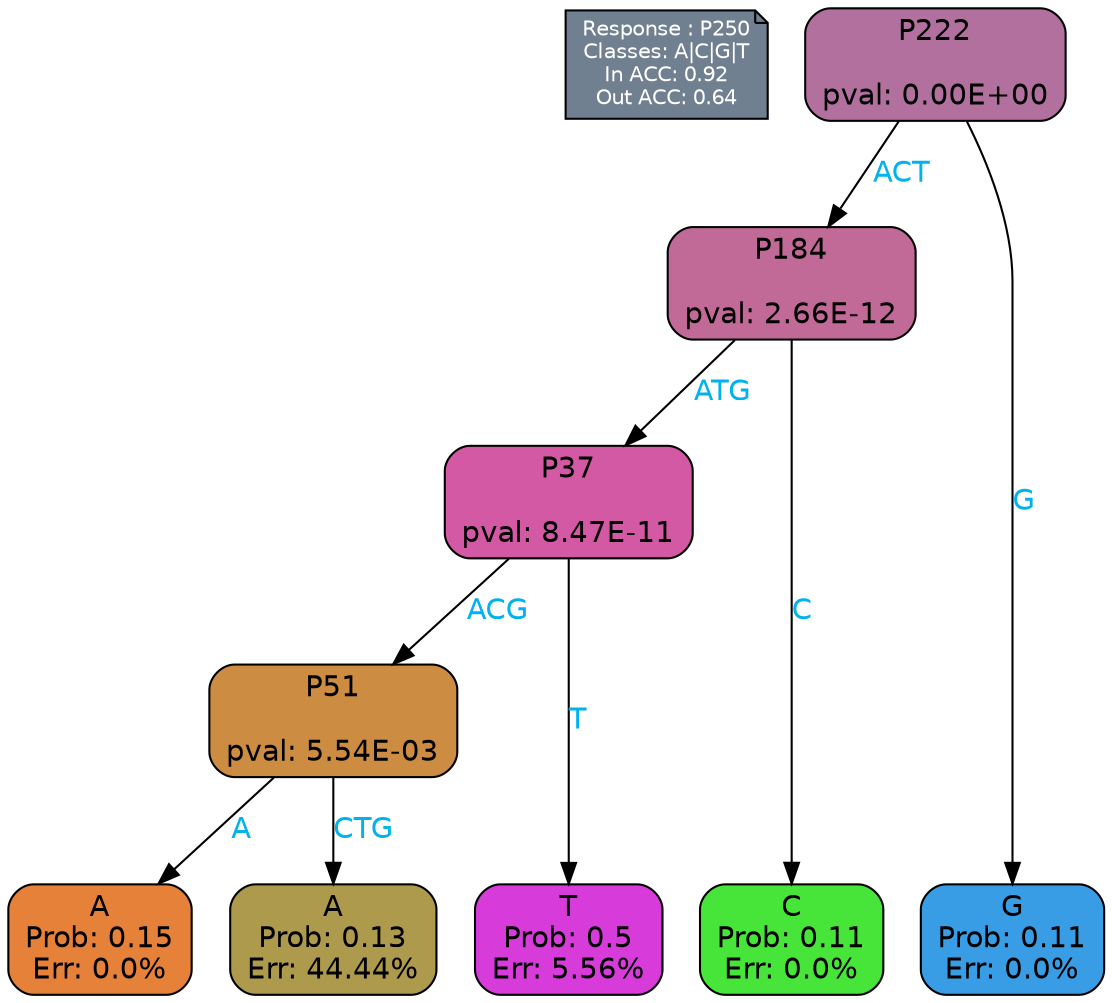 digraph Tree {
node [shape=box, style="filled, rounded", color="black", fontname=helvetica] ;
graph [ranksep=equally, splines=polylines, bgcolor=transparent, dpi=600] ;
edge [fontname=helvetica] ;
LEGEND [label="Response : P250
Classes: A|C|G|T
In ACC: 0.92
Out ACC: 0.64
",shape=note,align=left,style=filled,fillcolor="slategray",fontcolor="white",fontsize=10];1 [label="P222

pval: 0.00E+00", fillcolor="#b2709f"] ;
2 [label="P184

pval: 2.66E-12", fillcolor="#c26a97"] ;
3 [label="P37

pval: 8.47E-11", fillcolor="#d359a4"] ;
4 [label="P51

pval: 5.54E-03", fillcolor="#cc8c41"] ;
5 [label="A
Prob: 0.15
Err: 0.0%", fillcolor="#e58139"] ;
6 [label="A
Prob: 0.13
Err: 44.44%", fillcolor="#ae9a4c"] ;
7 [label="T
Prob: 0.5
Err: 5.56%", fillcolor="#d73cdb"] ;
8 [label="C
Prob: 0.11
Err: 0.0%", fillcolor="#47e539"] ;
9 [label="G
Prob: 0.11
Err: 0.0%", fillcolor="#399de5"] ;
1 -> 9 [label="G",fontcolor=deepskyblue2] ;
1 -> 2 [label="ACT",fontcolor=deepskyblue2] ;
2 -> 8 [label="C",fontcolor=deepskyblue2] ;
2 -> 3 [label="ATG",fontcolor=deepskyblue2] ;
3 -> 4 [label="ACG",fontcolor=deepskyblue2] ;
3 -> 7 [label="T",fontcolor=deepskyblue2] ;
4 -> 5 [label="A",fontcolor=deepskyblue2] ;
4 -> 6 [label="CTG",fontcolor=deepskyblue2] ;
{rank = same; 5;6;7;8;9;}{rank = same; LEGEND;1;}}